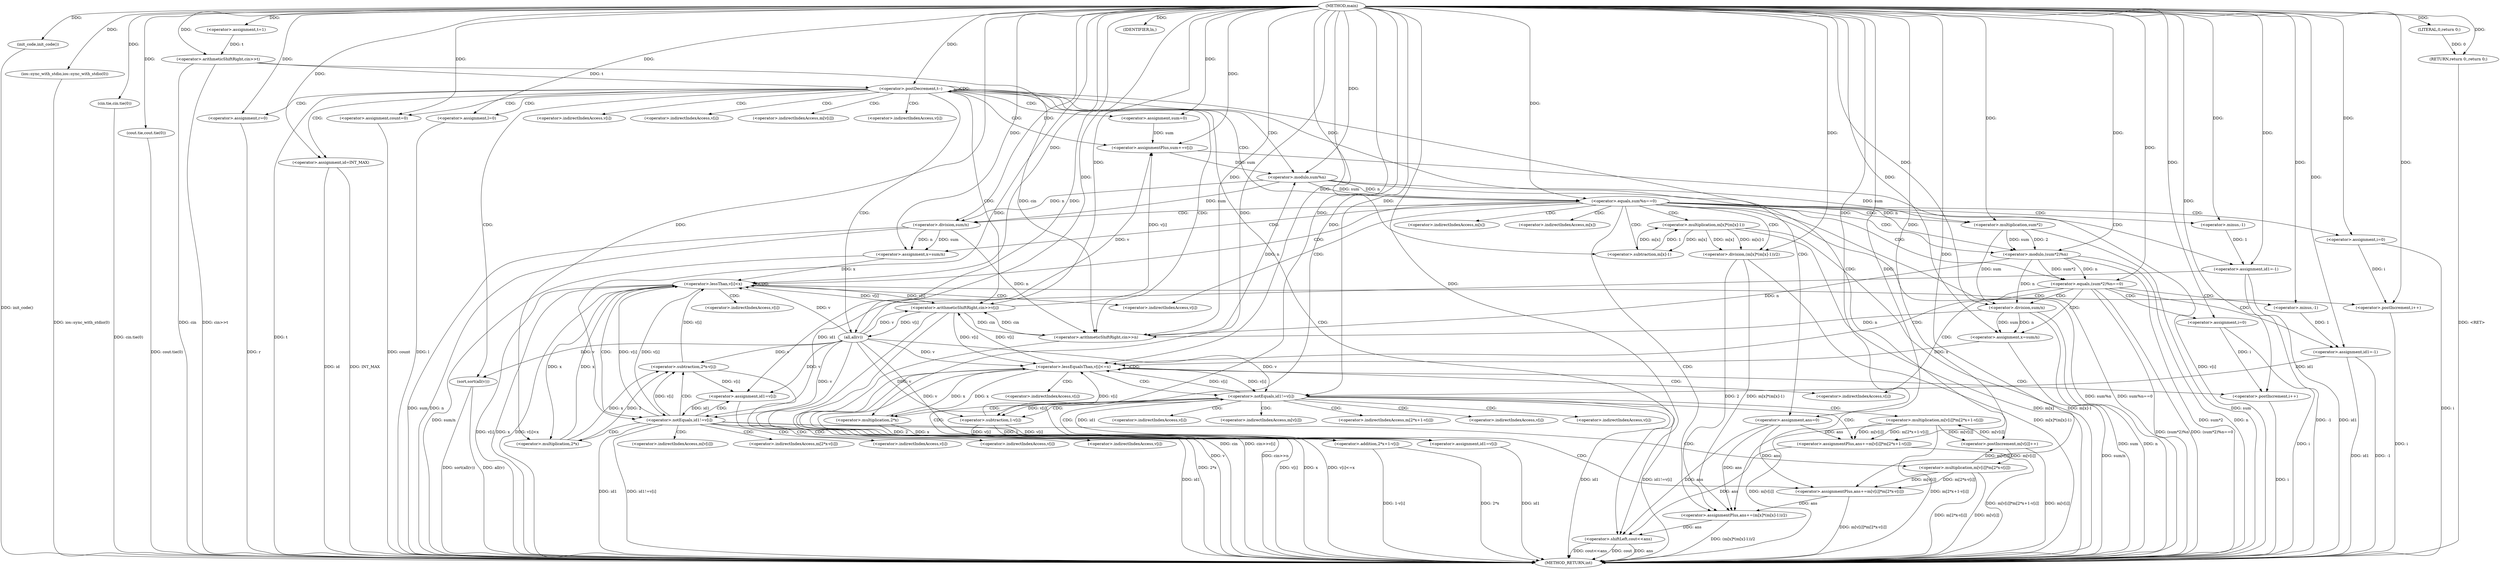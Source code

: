 digraph "main" {  
"1000376" [label = "(METHOD,main)" ]
"1000594" [label = "(METHOD_RETURN,int)" ]
"1000378" [label = "(init_code,init_code())" ]
"1000379" [label = "(ios::sync_with_stdio,ios::sync_with_stdio(0))" ]
"1000381" [label = "(cin.tie,cin.tie(0))" ]
"1000383" [label = "(cout.tie,cout.tie(0))" ]
"1000386" [label = "(<operator>.assignment,t=1)" ]
"1000389" [label = "(<operator>.arithmeticShiftRight,cin>>t)" ]
"1000592" [label = "(RETURN,return 0;,return 0;)" ]
"1000393" [label = "(<operator>.postDecrement,t--)" ]
"1000593" [label = "(LITERAL,0,return 0;)" ]
"1000401" [label = "(<operator>.assignment,r=0)" ]
"1000405" [label = "(<operator>.assignment,count=0)" ]
"1000409" [label = "(<operator>.assignment,l=0)" ]
"1000414" [label = "(<operator>.assignment,id=INT_MAX)" ]
"1000418" [label = "(<operator>.assignment,sum=0)" ]
"1000422" [label = "(<operator>.assignment,ans=0)" ]
"1000427" [label = "(<operator>.arithmeticShiftRight,cin>>n)" ]
"1000449" [label = "(sort,sort(all(v)))" ]
"1000588" [label = "(<operator>.shiftLeft,cout<<ans)" ]
"1000591" [label = "(IDENTIFIER,ln,)" ]
"1000433" [label = "(<operator>.arithmeticShiftRight,cin>>v[i])" ]
"1000438" [label = "(<operator>.assignmentPlus,sum+=v[i])" ]
"1000443" [label = "(<operator>.postIncrement,m[v[i]]++)" ]
"1000453" [label = "(<operator>.equals,sum%n==0)" ]
"1000450" [label = "(all,all(v))" ]
"1000459" [label = "(<operator>.assignment,x=sum/n)" ]
"1000465" [label = "(<operator>.assignment,i=0)" ]
"1000469" [label = "(<operator>.assignment,id1=-1)" ]
"1000511" [label = "(<operator>.assignmentPlus,ans+=(m[x]*(m[x]-1))/2)" ]
"1000454" [label = "(<operator>.modulo,sum%n)" ]
"1000474" [label = "(<operator>.lessThan,v[i]<x)" ]
"1000526" [label = "(<operator>.equals,(sum*2)%n==0)" ]
"1000461" [label = "(<operator>.division,sum/n)" ]
"1000471" [label = "(<operator>.minus,-1)" ]
"1000509" [label = "(<operator>.postIncrement,i++)" ]
"1000513" [label = "(<operator>.division,(m[x]*(m[x]-1))/2)" ]
"1000534" [label = "(<operator>.assignment,x=sum/n)" ]
"1000540" [label = "(<operator>.assignment,i=0)" ]
"1000544" [label = "(<operator>.assignment,id1=-1)" ]
"1000481" [label = "(<operator>.notEquals,id1!=v[i])" ]
"1000514" [label = "(<operator>.multiplication,m[x]*(m[x]-1))" ]
"1000527" [label = "(<operator>.modulo,(sum*2)%n)" ]
"1000549" [label = "(<operator>.lessEqualsThan,v[i]<=x)" ]
"1000487" [label = "(<operator>.assignmentPlus,ans+=m[v[i]]*m[2*x-v[i]])" ]
"1000504" [label = "(<operator>.assignment,id1=v[i])" ]
"1000518" [label = "(<operator>.subtraction,m[x]-1)" ]
"1000528" [label = "(<operator>.multiplication,sum*2)" ]
"1000536" [label = "(<operator>.division,sum/n)" ]
"1000546" [label = "(<operator>.minus,-1)" ]
"1000586" [label = "(<operator>.postIncrement,i++)" ]
"1000556" [label = "(<operator>.notEquals,id1!=v[i])" ]
"1000489" [label = "(<operator>.multiplication,m[v[i]]*m[2*x-v[i]])" ]
"1000562" [label = "(<operator>.assignmentPlus,ans+=m[v[i]]*m[2*x+1-v[i]])" ]
"1000581" [label = "(<operator>.assignment,id1=v[i])" ]
"1000497" [label = "(<operator>.subtraction,2*x-v[i])" ]
"1000564" [label = "(<operator>.multiplication,m[v[i]]*m[2*x+1-v[i]])" ]
"1000498" [label = "(<operator>.multiplication,2*x)" ]
"1000572" [label = "(<operator>.addition,2*x+1-v[i])" ]
"1000573" [label = "(<operator>.multiplication,2*x)" ]
"1000576" [label = "(<operator>.subtraction,1-v[i])" ]
"1000435" [label = "(<operator>.indirectIndexAccess,v[i])" ]
"1000440" [label = "(<operator>.indirectIndexAccess,v[i])" ]
"1000444" [label = "(<operator>.indirectIndexAccess,m[v[i]])" ]
"1000446" [label = "(<operator>.indirectIndexAccess,v[i])" ]
"1000475" [label = "(<operator>.indirectIndexAccess,v[i])" ]
"1000515" [label = "(<operator>.indirectIndexAccess,m[x])" ]
"1000483" [label = "(<operator>.indirectIndexAccess,v[i])" ]
"1000519" [label = "(<operator>.indirectIndexAccess,m[x])" ]
"1000550" [label = "(<operator>.indirectIndexAccess,v[i])" ]
"1000506" [label = "(<operator>.indirectIndexAccess,v[i])" ]
"1000490" [label = "(<operator>.indirectIndexAccess,m[v[i]])" ]
"1000495" [label = "(<operator>.indirectIndexAccess,m[2*x-v[i]])" ]
"1000558" [label = "(<operator>.indirectIndexAccess,v[i])" ]
"1000492" [label = "(<operator>.indirectIndexAccess,v[i])" ]
"1000583" [label = "(<operator>.indirectIndexAccess,v[i])" ]
"1000501" [label = "(<operator>.indirectIndexAccess,v[i])" ]
"1000565" [label = "(<operator>.indirectIndexAccess,m[v[i]])" ]
"1000570" [label = "(<operator>.indirectIndexAccess,m[2*x+1-v[i]])" ]
"1000567" [label = "(<operator>.indirectIndexAccess,v[i])" ]
"1000578" [label = "(<operator>.indirectIndexAccess,v[i])" ]
  "1000378" -> "1000594"  [ label = "DDG: init_code()"] 
  "1000379" -> "1000594"  [ label = "DDG: ios::sync_with_stdio(0)"] 
  "1000381" -> "1000594"  [ label = "DDG: cin.tie(0)"] 
  "1000383" -> "1000594"  [ label = "DDG: cout.tie(0)"] 
  "1000389" -> "1000594"  [ label = "DDG: cin"] 
  "1000389" -> "1000594"  [ label = "DDG: cin>>t"] 
  "1000393" -> "1000594"  [ label = "DDG: t"] 
  "1000401" -> "1000594"  [ label = "DDG: r"] 
  "1000405" -> "1000594"  [ label = "DDG: count"] 
  "1000409" -> "1000594"  [ label = "DDG: l"] 
  "1000414" -> "1000594"  [ label = "DDG: id"] 
  "1000427" -> "1000594"  [ label = "DDG: cin>>n"] 
  "1000433" -> "1000594"  [ label = "DDG: cin"] 
  "1000433" -> "1000594"  [ label = "DDG: cin>>v[i]"] 
  "1000438" -> "1000594"  [ label = "DDG: v[i]"] 
  "1000443" -> "1000594"  [ label = "DDG: m[v[i]]"] 
  "1000450" -> "1000594"  [ label = "DDG: v"] 
  "1000449" -> "1000594"  [ label = "DDG: all(v)"] 
  "1000449" -> "1000594"  [ label = "DDG: sort(all(v))"] 
  "1000453" -> "1000594"  [ label = "DDG: sum%n"] 
  "1000453" -> "1000594"  [ label = "DDG: sum%n==0"] 
  "1000528" -> "1000594"  [ label = "DDG: sum"] 
  "1000527" -> "1000594"  [ label = "DDG: sum*2"] 
  "1000527" -> "1000594"  [ label = "DDG: n"] 
  "1000526" -> "1000594"  [ label = "DDG: (sum*2)%n"] 
  "1000526" -> "1000594"  [ label = "DDG: (sum*2)%n==0"] 
  "1000536" -> "1000594"  [ label = "DDG: sum"] 
  "1000536" -> "1000594"  [ label = "DDG: n"] 
  "1000534" -> "1000594"  [ label = "DDG: sum/n"] 
  "1000540" -> "1000594"  [ label = "DDG: i"] 
  "1000544" -> "1000594"  [ label = "DDG: id1"] 
  "1000544" -> "1000594"  [ label = "DDG: -1"] 
  "1000549" -> "1000594"  [ label = "DDG: v[i]"] 
  "1000549" -> "1000594"  [ label = "DDG: x"] 
  "1000549" -> "1000594"  [ label = "DDG: v[i]<=x"] 
  "1000556" -> "1000594"  [ label = "DDG: id1"] 
  "1000556" -> "1000594"  [ label = "DDG: id1!=v[i]"] 
  "1000564" -> "1000594"  [ label = "DDG: m[v[i]]"] 
  "1000572" -> "1000594"  [ label = "DDG: 2*x"] 
  "1000572" -> "1000594"  [ label = "DDG: 1-v[i]"] 
  "1000564" -> "1000594"  [ label = "DDG: m[2*x+1-v[i]]"] 
  "1000562" -> "1000594"  [ label = "DDG: m[v[i]]*m[2*x+1-v[i]]"] 
  "1000581" -> "1000594"  [ label = "DDG: id1"] 
  "1000586" -> "1000594"  [ label = "DDG: i"] 
  "1000461" -> "1000594"  [ label = "DDG: sum"] 
  "1000461" -> "1000594"  [ label = "DDG: n"] 
  "1000459" -> "1000594"  [ label = "DDG: sum/n"] 
  "1000465" -> "1000594"  [ label = "DDG: i"] 
  "1000469" -> "1000594"  [ label = "DDG: id1"] 
  "1000469" -> "1000594"  [ label = "DDG: -1"] 
  "1000474" -> "1000594"  [ label = "DDG: v[i]"] 
  "1000474" -> "1000594"  [ label = "DDG: x"] 
  "1000474" -> "1000594"  [ label = "DDG: v[i]<x"] 
  "1000514" -> "1000594"  [ label = "DDG: m[x]"] 
  "1000514" -> "1000594"  [ label = "DDG: m[x]-1"] 
  "1000513" -> "1000594"  [ label = "DDG: m[x]*(m[x]-1)"] 
  "1000511" -> "1000594"  [ label = "DDG: (m[x]*(m[x]-1))/2"] 
  "1000588" -> "1000594"  [ label = "DDG: ans"] 
  "1000588" -> "1000594"  [ label = "DDG: cout<<ans"] 
  "1000481" -> "1000594"  [ label = "DDG: id1"] 
  "1000481" -> "1000594"  [ label = "DDG: id1!=v[i]"] 
  "1000489" -> "1000594"  [ label = "DDG: m[v[i]]"] 
  "1000497" -> "1000594"  [ label = "DDG: 2*x"] 
  "1000489" -> "1000594"  [ label = "DDG: m[2*x-v[i]]"] 
  "1000487" -> "1000594"  [ label = "DDG: m[v[i]]*m[2*x-v[i]]"] 
  "1000504" -> "1000594"  [ label = "DDG: id1"] 
  "1000509" -> "1000594"  [ label = "DDG: i"] 
  "1000592" -> "1000594"  [ label = "DDG: <RET>"] 
  "1000588" -> "1000594"  [ label = "DDG: cout"] 
  "1000414" -> "1000594"  [ label = "DDG: INT_MAX"] 
  "1000376" -> "1000378"  [ label = "DDG: "] 
  "1000376" -> "1000386"  [ label = "DDG: "] 
  "1000593" -> "1000592"  [ label = "DDG: 0"] 
  "1000376" -> "1000592"  [ label = "DDG: "] 
  "1000376" -> "1000379"  [ label = "DDG: "] 
  "1000376" -> "1000381"  [ label = "DDG: "] 
  "1000376" -> "1000383"  [ label = "DDG: "] 
  "1000376" -> "1000389"  [ label = "DDG: "] 
  "1000386" -> "1000389"  [ label = "DDG: t"] 
  "1000376" -> "1000593"  [ label = "DDG: "] 
  "1000389" -> "1000393"  [ label = "DDG: t"] 
  "1000376" -> "1000393"  [ label = "DDG: "] 
  "1000376" -> "1000401"  [ label = "DDG: "] 
  "1000376" -> "1000405"  [ label = "DDG: "] 
  "1000376" -> "1000409"  [ label = "DDG: "] 
  "1000376" -> "1000414"  [ label = "DDG: "] 
  "1000376" -> "1000418"  [ label = "DDG: "] 
  "1000376" -> "1000422"  [ label = "DDG: "] 
  "1000376" -> "1000591"  [ label = "DDG: "] 
  "1000389" -> "1000427"  [ label = "DDG: cin"] 
  "1000433" -> "1000427"  [ label = "DDG: cin"] 
  "1000376" -> "1000427"  [ label = "DDG: "] 
  "1000527" -> "1000427"  [ label = "DDG: n"] 
  "1000536" -> "1000427"  [ label = "DDG: n"] 
  "1000461" -> "1000427"  [ label = "DDG: n"] 
  "1000433" -> "1000438"  [ label = "DDG: v[i]"] 
  "1000450" -> "1000438"  [ label = "DDG: v"] 
  "1000450" -> "1000449"  [ label = "DDG: v"] 
  "1000376" -> "1000588"  [ label = "DDG: "] 
  "1000422" -> "1000588"  [ label = "DDG: ans"] 
  "1000562" -> "1000588"  [ label = "DDG: ans"] 
  "1000511" -> "1000588"  [ label = "DDG: ans"] 
  "1000427" -> "1000433"  [ label = "DDG: cin"] 
  "1000376" -> "1000433"  [ label = "DDG: "] 
  "1000450" -> "1000433"  [ label = "DDG: v"] 
  "1000549" -> "1000433"  [ label = "DDG: v[i]"] 
  "1000474" -> "1000433"  [ label = "DDG: v[i]"] 
  "1000418" -> "1000438"  [ label = "DDG: sum"] 
  "1000376" -> "1000438"  [ label = "DDG: "] 
  "1000564" -> "1000443"  [ label = "DDG: m[v[i]]"] 
  "1000489" -> "1000443"  [ label = "DDG: m[v[i]]"] 
  "1000376" -> "1000450"  [ label = "DDG: "] 
  "1000433" -> "1000450"  [ label = "DDG: v[i]"] 
  "1000454" -> "1000453"  [ label = "DDG: sum"] 
  "1000454" -> "1000453"  [ label = "DDG: n"] 
  "1000376" -> "1000453"  [ label = "DDG: "] 
  "1000461" -> "1000459"  [ label = "DDG: n"] 
  "1000461" -> "1000459"  [ label = "DDG: sum"] 
  "1000376" -> "1000465"  [ label = "DDG: "] 
  "1000471" -> "1000469"  [ label = "DDG: 1"] 
  "1000513" -> "1000511"  [ label = "DDG: 2"] 
  "1000513" -> "1000511"  [ label = "DDG: m[x]*(m[x]-1)"] 
  "1000438" -> "1000454"  [ label = "DDG: sum"] 
  "1000376" -> "1000454"  [ label = "DDG: "] 
  "1000427" -> "1000454"  [ label = "DDG: n"] 
  "1000376" -> "1000459"  [ label = "DDG: "] 
  "1000376" -> "1000469"  [ label = "DDG: "] 
  "1000422" -> "1000511"  [ label = "DDG: ans"] 
  "1000487" -> "1000511"  [ label = "DDG: ans"] 
  "1000376" -> "1000511"  [ label = "DDG: "] 
  "1000454" -> "1000461"  [ label = "DDG: sum"] 
  "1000376" -> "1000461"  [ label = "DDG: "] 
  "1000454" -> "1000461"  [ label = "DDG: n"] 
  "1000376" -> "1000471"  [ label = "DDG: "] 
  "1000450" -> "1000474"  [ label = "DDG: v"] 
  "1000481" -> "1000474"  [ label = "DDG: v[i]"] 
  "1000433" -> "1000474"  [ label = "DDG: v[i]"] 
  "1000497" -> "1000474"  [ label = "DDG: v[i]"] 
  "1000459" -> "1000474"  [ label = "DDG: x"] 
  "1000498" -> "1000474"  [ label = "DDG: x"] 
  "1000376" -> "1000474"  [ label = "DDG: "] 
  "1000514" -> "1000513"  [ label = "DDG: m[x]-1"] 
  "1000514" -> "1000513"  [ label = "DDG: m[x]"] 
  "1000376" -> "1000513"  [ label = "DDG: "] 
  "1000527" -> "1000526"  [ label = "DDG: sum*2"] 
  "1000527" -> "1000526"  [ label = "DDG: n"] 
  "1000376" -> "1000526"  [ label = "DDG: "] 
  "1000536" -> "1000534"  [ label = "DDG: sum"] 
  "1000536" -> "1000534"  [ label = "DDG: n"] 
  "1000376" -> "1000540"  [ label = "DDG: "] 
  "1000546" -> "1000544"  [ label = "DDG: 1"] 
  "1000465" -> "1000509"  [ label = "DDG: i"] 
  "1000376" -> "1000509"  [ label = "DDG: "] 
  "1000518" -> "1000514"  [ label = "DDG: m[x]"] 
  "1000518" -> "1000514"  [ label = "DDG: 1"] 
  "1000528" -> "1000527"  [ label = "DDG: sum"] 
  "1000528" -> "1000527"  [ label = "DDG: 2"] 
  "1000454" -> "1000527"  [ label = "DDG: n"] 
  "1000376" -> "1000527"  [ label = "DDG: "] 
  "1000376" -> "1000534"  [ label = "DDG: "] 
  "1000376" -> "1000544"  [ label = "DDG: "] 
  "1000469" -> "1000481"  [ label = "DDG: id1"] 
  "1000504" -> "1000481"  [ label = "DDG: id1"] 
  "1000376" -> "1000481"  [ label = "DDG: "] 
  "1000450" -> "1000481"  [ label = "DDG: v"] 
  "1000474" -> "1000481"  [ label = "DDG: v[i]"] 
  "1000489" -> "1000487"  [ label = "DDG: m[v[i]]"] 
  "1000489" -> "1000487"  [ label = "DDG: m[2*x-v[i]]"] 
  "1000450" -> "1000504"  [ label = "DDG: v"] 
  "1000497" -> "1000504"  [ label = "DDG: v[i]"] 
  "1000514" -> "1000518"  [ label = "DDG: m[x]"] 
  "1000376" -> "1000518"  [ label = "DDG: "] 
  "1000454" -> "1000528"  [ label = "DDG: sum"] 
  "1000376" -> "1000528"  [ label = "DDG: "] 
  "1000528" -> "1000536"  [ label = "DDG: sum"] 
  "1000376" -> "1000536"  [ label = "DDG: "] 
  "1000527" -> "1000536"  [ label = "DDG: n"] 
  "1000376" -> "1000546"  [ label = "DDG: "] 
  "1000450" -> "1000549"  [ label = "DDG: v"] 
  "1000556" -> "1000549"  [ label = "DDG: v[i]"] 
  "1000433" -> "1000549"  [ label = "DDG: v[i]"] 
  "1000576" -> "1000549"  [ label = "DDG: v[i]"] 
  "1000534" -> "1000549"  [ label = "DDG: x"] 
  "1000573" -> "1000549"  [ label = "DDG: x"] 
  "1000376" -> "1000549"  [ label = "DDG: "] 
  "1000422" -> "1000487"  [ label = "DDG: ans"] 
  "1000376" -> "1000487"  [ label = "DDG: "] 
  "1000376" -> "1000504"  [ label = "DDG: "] 
  "1000540" -> "1000586"  [ label = "DDG: i"] 
  "1000376" -> "1000586"  [ label = "DDG: "] 
  "1000443" -> "1000489"  [ label = "DDG: m[v[i]]"] 
  "1000544" -> "1000556"  [ label = "DDG: id1"] 
  "1000581" -> "1000556"  [ label = "DDG: id1"] 
  "1000376" -> "1000556"  [ label = "DDG: "] 
  "1000450" -> "1000556"  [ label = "DDG: v"] 
  "1000549" -> "1000556"  [ label = "DDG: v[i]"] 
  "1000564" -> "1000562"  [ label = "DDG: m[v[i]]"] 
  "1000564" -> "1000562"  [ label = "DDG: m[2*x+1-v[i]]"] 
  "1000450" -> "1000581"  [ label = "DDG: v"] 
  "1000576" -> "1000581"  [ label = "DDG: v[i]"] 
  "1000422" -> "1000562"  [ label = "DDG: ans"] 
  "1000376" -> "1000562"  [ label = "DDG: "] 
  "1000376" -> "1000581"  [ label = "DDG: "] 
  "1000498" -> "1000497"  [ label = "DDG: 2"] 
  "1000498" -> "1000497"  [ label = "DDG: x"] 
  "1000450" -> "1000497"  [ label = "DDG: v"] 
  "1000481" -> "1000497"  [ label = "DDG: v[i]"] 
  "1000443" -> "1000564"  [ label = "DDG: m[v[i]]"] 
  "1000376" -> "1000498"  [ label = "DDG: "] 
  "1000474" -> "1000498"  [ label = "DDG: x"] 
  "1000573" -> "1000572"  [ label = "DDG: x"] 
  "1000573" -> "1000572"  [ label = "DDG: 2"] 
  "1000576" -> "1000572"  [ label = "DDG: v[i]"] 
  "1000576" -> "1000572"  [ label = "DDG: 1"] 
  "1000376" -> "1000573"  [ label = "DDG: "] 
  "1000549" -> "1000573"  [ label = "DDG: x"] 
  "1000376" -> "1000576"  [ label = "DDG: "] 
  "1000450" -> "1000576"  [ label = "DDG: v"] 
  "1000556" -> "1000576"  [ label = "DDG: v[i]"] 
  "1000393" -> "1000409"  [ label = "CDG: "] 
  "1000393" -> "1000443"  [ label = "CDG: "] 
  "1000393" -> "1000446"  [ label = "CDG: "] 
  "1000393" -> "1000435"  [ label = "CDG: "] 
  "1000393" -> "1000405"  [ label = "CDG: "] 
  "1000393" -> "1000454"  [ label = "CDG: "] 
  "1000393" -> "1000449"  [ label = "CDG: "] 
  "1000393" -> "1000433"  [ label = "CDG: "] 
  "1000393" -> "1000414"  [ label = "CDG: "] 
  "1000393" -> "1000427"  [ label = "CDG: "] 
  "1000393" -> "1000444"  [ label = "CDG: "] 
  "1000393" -> "1000453"  [ label = "CDG: "] 
  "1000393" -> "1000438"  [ label = "CDG: "] 
  "1000393" -> "1000418"  [ label = "CDG: "] 
  "1000393" -> "1000401"  [ label = "CDG: "] 
  "1000393" -> "1000450"  [ label = "CDG: "] 
  "1000393" -> "1000422"  [ label = "CDG: "] 
  "1000393" -> "1000440"  [ label = "CDG: "] 
  "1000393" -> "1000393"  [ label = "CDG: "] 
  "1000393" -> "1000588"  [ label = "CDG: "] 
  "1000453" -> "1000465"  [ label = "CDG: "] 
  "1000453" -> "1000526"  [ label = "CDG: "] 
  "1000453" -> "1000518"  [ label = "CDG: "] 
  "1000453" -> "1000514"  [ label = "CDG: "] 
  "1000453" -> "1000469"  [ label = "CDG: "] 
  "1000453" -> "1000511"  [ label = "CDG: "] 
  "1000453" -> "1000527"  [ label = "CDG: "] 
  "1000453" -> "1000461"  [ label = "CDG: "] 
  "1000453" -> "1000474"  [ label = "CDG: "] 
  "1000453" -> "1000513"  [ label = "CDG: "] 
  "1000453" -> "1000471"  [ label = "CDG: "] 
  "1000453" -> "1000459"  [ label = "CDG: "] 
  "1000453" -> "1000519"  [ label = "CDG: "] 
  "1000453" -> "1000515"  [ label = "CDG: "] 
  "1000453" -> "1000528"  [ label = "CDG: "] 
  "1000453" -> "1000475"  [ label = "CDG: "] 
  "1000474" -> "1000483"  [ label = "CDG: "] 
  "1000474" -> "1000474"  [ label = "CDG: "] 
  "1000474" -> "1000509"  [ label = "CDG: "] 
  "1000474" -> "1000481"  [ label = "CDG: "] 
  "1000474" -> "1000475"  [ label = "CDG: "] 
  "1000526" -> "1000550"  [ label = "CDG: "] 
  "1000526" -> "1000540"  [ label = "CDG: "] 
  "1000526" -> "1000536"  [ label = "CDG: "] 
  "1000526" -> "1000544"  [ label = "CDG: "] 
  "1000526" -> "1000546"  [ label = "CDG: "] 
  "1000526" -> "1000549"  [ label = "CDG: "] 
  "1000526" -> "1000534"  [ label = "CDG: "] 
  "1000481" -> "1000490"  [ label = "CDG: "] 
  "1000481" -> "1000495"  [ label = "CDG: "] 
  "1000481" -> "1000504"  [ label = "CDG: "] 
  "1000481" -> "1000498"  [ label = "CDG: "] 
  "1000481" -> "1000506"  [ label = "CDG: "] 
  "1000481" -> "1000492"  [ label = "CDG: "] 
  "1000481" -> "1000501"  [ label = "CDG: "] 
  "1000481" -> "1000497"  [ label = "CDG: "] 
  "1000481" -> "1000487"  [ label = "CDG: "] 
  "1000481" -> "1000489"  [ label = "CDG: "] 
  "1000549" -> "1000550"  [ label = "CDG: "] 
  "1000549" -> "1000586"  [ label = "CDG: "] 
  "1000549" -> "1000556"  [ label = "CDG: "] 
  "1000549" -> "1000558"  [ label = "CDG: "] 
  "1000549" -> "1000549"  [ label = "CDG: "] 
  "1000556" -> "1000567"  [ label = "CDG: "] 
  "1000556" -> "1000570"  [ label = "CDG: "] 
  "1000556" -> "1000573"  [ label = "CDG: "] 
  "1000556" -> "1000564"  [ label = "CDG: "] 
  "1000556" -> "1000576"  [ label = "CDG: "] 
  "1000556" -> "1000572"  [ label = "CDG: "] 
  "1000556" -> "1000562"  [ label = "CDG: "] 
  "1000556" -> "1000565"  [ label = "CDG: "] 
  "1000556" -> "1000578"  [ label = "CDG: "] 
  "1000556" -> "1000581"  [ label = "CDG: "] 
  "1000556" -> "1000583"  [ label = "CDG: "] 
}
